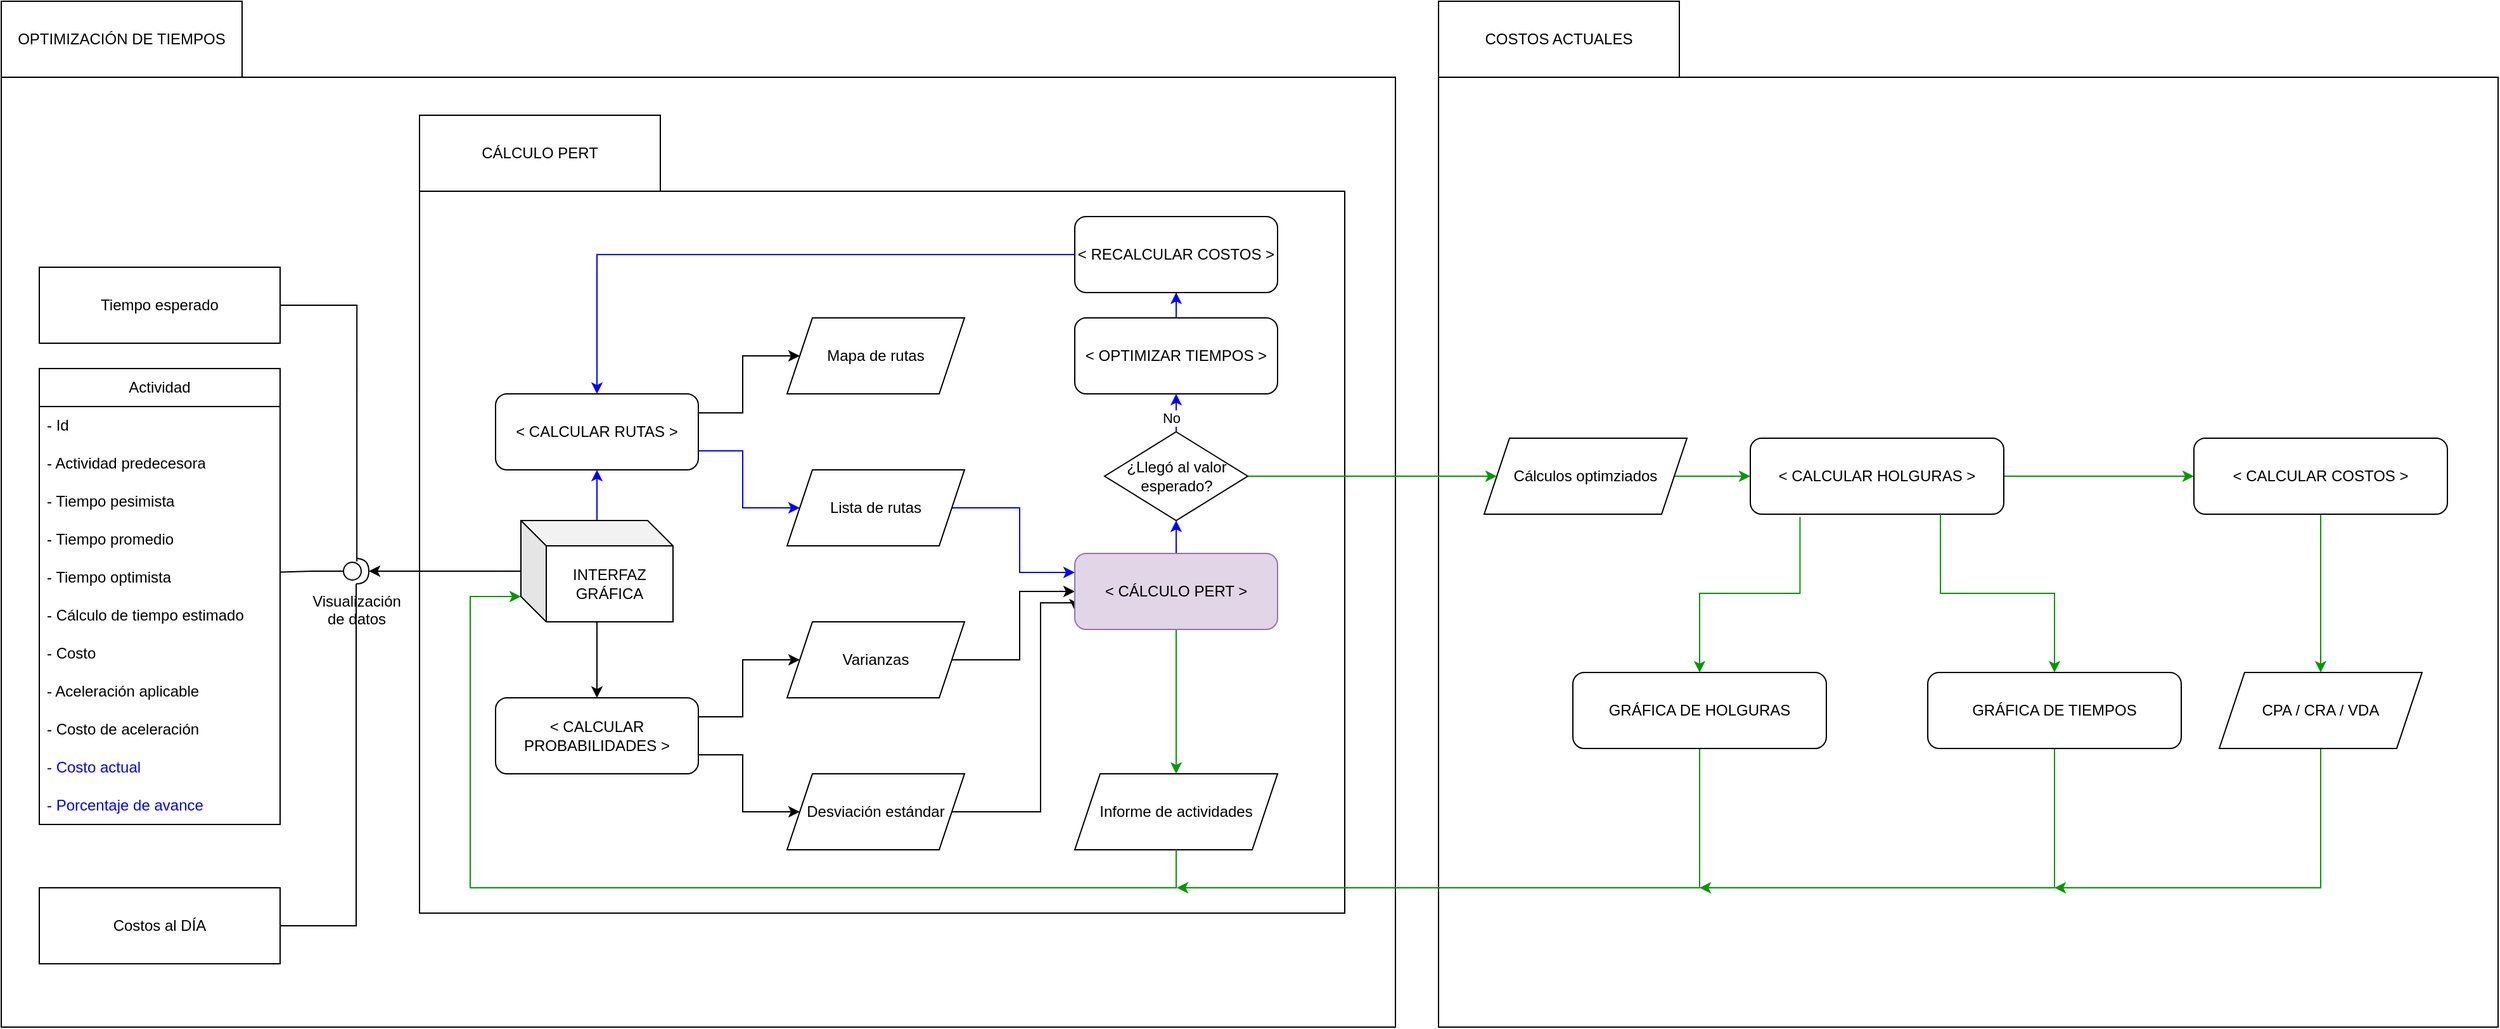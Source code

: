 <mxfile version="26.0.4">
  <diagram name="Página-1" id="85a92BywlTFrTwVx_-yH">
    <mxGraphModel dx="1707" dy="1693" grid="1" gridSize="10" guides="1" tooltips="1" connect="1" arrows="1" fold="1" page="1" pageScale="1" pageWidth="827" pageHeight="1169" math="0" shadow="0">
      <root>
        <mxCell id="0" />
        <mxCell id="1" parent="0" />
        <mxCell id="rsNm4_ssENzMFWjYRmB5-73" value="" style="rounded=0;whiteSpace=wrap;html=1;" parent="1" vertex="1">
          <mxGeometry x="414" y="-990" width="836" height="750" as="geometry" />
        </mxCell>
        <mxCell id="rsNm4_ssENzMFWjYRmB5-63" value="" style="rounded=0;whiteSpace=wrap;html=1;" parent="1" vertex="1">
          <mxGeometry x="-720" y="-990" width="1100" height="750" as="geometry" />
        </mxCell>
        <mxCell id="rsNm4_ssENzMFWjYRmB5-47" value="" style="rounded=0;whiteSpace=wrap;html=1;" parent="1" vertex="1">
          <mxGeometry x="-390" y="-900" width="730" height="570" as="geometry" />
        </mxCell>
        <mxCell id="rsNm4_ssENzMFWjYRmB5-10" style="edgeStyle=orthogonalEdgeStyle;rounded=0;orthogonalLoop=1;jettySize=auto;html=1;exitX=1;exitY=0.25;exitDx=0;exitDy=0;" parent="1" source="rsNm4_ssENzMFWjYRmB5-5" target="rsNm4_ssENzMFWjYRmB5-8" edge="1">
          <mxGeometry relative="1" as="geometry" />
        </mxCell>
        <mxCell id="rsNm4_ssENzMFWjYRmB5-11" style="edgeStyle=orthogonalEdgeStyle;rounded=0;orthogonalLoop=1;jettySize=auto;html=1;exitX=1;exitY=0.75;exitDx=0;exitDy=0;strokeColor=#0000FF;" parent="1" source="rsNm4_ssENzMFWjYRmB5-5" target="rsNm4_ssENzMFWjYRmB5-9" edge="1">
          <mxGeometry relative="1" as="geometry" />
        </mxCell>
        <mxCell id="rsNm4_ssENzMFWjYRmB5-5" value="&amp;lt; CALCULAR RUTAS &amp;gt;" style="rounded=1;whiteSpace=wrap;html=1;" parent="1" vertex="1">
          <mxGeometry x="-330" y="-740" width="160" height="60" as="geometry" />
        </mxCell>
        <mxCell id="rsNm4_ssENzMFWjYRmB5-8" value="Mapa de rutas" style="shape=parallelogram;perimeter=parallelogramPerimeter;whiteSpace=wrap;html=1;fixedSize=1;" parent="1" vertex="1">
          <mxGeometry x="-100" y="-800" width="140" height="60" as="geometry" />
        </mxCell>
        <mxCell id="rsNm4_ssENzMFWjYRmB5-38" style="edgeStyle=orthogonalEdgeStyle;rounded=0;orthogonalLoop=1;jettySize=auto;html=1;entryX=0;entryY=0.25;entryDx=0;entryDy=0;strokeColor=#0000FF;" parent="1" source="rsNm4_ssENzMFWjYRmB5-9" target="rsNm4_ssENzMFWjYRmB5-35" edge="1">
          <mxGeometry relative="1" as="geometry" />
        </mxCell>
        <mxCell id="rsNm4_ssENzMFWjYRmB5-9" value="Lista de rutas" style="shape=parallelogram;perimeter=parallelogramPerimeter;whiteSpace=wrap;html=1;fixedSize=1;" parent="1" vertex="1">
          <mxGeometry x="-100" y="-680" width="140" height="60" as="geometry" />
        </mxCell>
        <mxCell id="rsNm4_ssENzMFWjYRmB5-14" value="Actividad" style="swimlane;fontStyle=0;childLayout=stackLayout;horizontal=1;startSize=30;horizontalStack=0;resizeParent=1;resizeParentMax=0;resizeLast=0;collapsible=1;marginBottom=0;whiteSpace=wrap;html=1;" parent="1" vertex="1">
          <mxGeometry x="-690" y="-760" width="190" height="360" as="geometry" />
        </mxCell>
        <mxCell id="rsNm4_ssENzMFWjYRmB5-15" value="- Id" style="text;strokeColor=none;fillColor=none;align=left;verticalAlign=middle;spacingLeft=4;spacingRight=4;overflow=hidden;points=[[0,0.5],[1,0.5]];portConstraint=eastwest;rotatable=0;whiteSpace=wrap;html=1;" parent="rsNm4_ssENzMFWjYRmB5-14" vertex="1">
          <mxGeometry y="30" width="190" height="30" as="geometry" />
        </mxCell>
        <mxCell id="rsNm4_ssENzMFWjYRmB5-16" value="- Actividad predecesora" style="text;strokeColor=none;fillColor=none;align=left;verticalAlign=middle;spacingLeft=4;spacingRight=4;overflow=hidden;points=[[0,0.5],[1,0.5]];portConstraint=eastwest;rotatable=0;whiteSpace=wrap;html=1;" parent="rsNm4_ssENzMFWjYRmB5-14" vertex="1">
          <mxGeometry y="60" width="190" height="30" as="geometry" />
        </mxCell>
        <mxCell id="rsNm4_ssENzMFWjYRmB5-18" value="- Tiempo pesimista" style="text;strokeColor=none;fillColor=none;align=left;verticalAlign=middle;spacingLeft=4;spacingRight=4;overflow=hidden;points=[[0,0.5],[1,0.5]];portConstraint=eastwest;rotatable=0;whiteSpace=wrap;html=1;" parent="rsNm4_ssENzMFWjYRmB5-14" vertex="1">
          <mxGeometry y="90" width="190" height="30" as="geometry" />
        </mxCell>
        <mxCell id="rsNm4_ssENzMFWjYRmB5-19" value="- Tiempo promedio" style="text;strokeColor=none;fillColor=none;align=left;verticalAlign=middle;spacingLeft=4;spacingRight=4;overflow=hidden;points=[[0,0.5],[1,0.5]];portConstraint=eastwest;rotatable=0;whiteSpace=wrap;html=1;" parent="rsNm4_ssENzMFWjYRmB5-14" vertex="1">
          <mxGeometry y="120" width="190" height="30" as="geometry" />
        </mxCell>
        <mxCell id="rsNm4_ssENzMFWjYRmB5-17" value="- Tiempo optimista" style="text;strokeColor=none;fillColor=none;align=left;verticalAlign=middle;spacingLeft=4;spacingRight=4;overflow=hidden;points=[[0,0.5],[1,0.5]];portConstraint=eastwest;rotatable=0;whiteSpace=wrap;html=1;" parent="rsNm4_ssENzMFWjYRmB5-14" vertex="1">
          <mxGeometry y="150" width="190" height="30" as="geometry" />
        </mxCell>
        <mxCell id="rsNm4_ssENzMFWjYRmB5-28" value="- Cálculo de tiempo estimado" style="text;strokeColor=none;fillColor=none;align=left;verticalAlign=middle;spacingLeft=4;spacingRight=4;overflow=hidden;points=[[0,0.5],[1,0.5]];portConstraint=eastwest;rotatable=0;whiteSpace=wrap;html=1;" parent="rsNm4_ssENzMFWjYRmB5-14" vertex="1">
          <mxGeometry y="180" width="190" height="30" as="geometry" />
        </mxCell>
        <mxCell id="rsNm4_ssENzMFWjYRmB5-23" value="- Costo" style="text;strokeColor=none;fillColor=none;align=left;verticalAlign=middle;spacingLeft=4;spacingRight=4;overflow=hidden;points=[[0,0.5],[1,0.5]];portConstraint=eastwest;rotatable=0;whiteSpace=wrap;html=1;" parent="rsNm4_ssENzMFWjYRmB5-14" vertex="1">
          <mxGeometry y="210" width="190" height="30" as="geometry" />
        </mxCell>
        <mxCell id="rsNm4_ssENzMFWjYRmB5-24" value="- Aceleración aplicable" style="text;strokeColor=none;fillColor=none;align=left;verticalAlign=middle;spacingLeft=4;spacingRight=4;overflow=hidden;points=[[0,0.5],[1,0.5]];portConstraint=eastwest;rotatable=0;whiteSpace=wrap;html=1;" parent="rsNm4_ssENzMFWjYRmB5-14" vertex="1">
          <mxGeometry y="240" width="190" height="30" as="geometry" />
        </mxCell>
        <mxCell id="rsNm4_ssENzMFWjYRmB5-65" value="- Costo de aceleración" style="text;strokeColor=none;fillColor=none;align=left;verticalAlign=middle;spacingLeft=4;spacingRight=4;overflow=hidden;points=[[0,0.5],[1,0.5]];portConstraint=eastwest;rotatable=0;whiteSpace=wrap;html=1;" parent="rsNm4_ssENzMFWjYRmB5-14" vertex="1">
          <mxGeometry y="270" width="190" height="30" as="geometry" />
        </mxCell>
        <mxCell id="rsNm4_ssENzMFWjYRmB5-66" value="- Costo actual" style="text;strokeColor=none;fillColor=none;align=left;verticalAlign=middle;spacingLeft=4;spacingRight=4;overflow=hidden;points=[[0,0.5],[1,0.5]];portConstraint=eastwest;rotatable=0;whiteSpace=wrap;html=1;fontColor=#0000FF;" parent="rsNm4_ssENzMFWjYRmB5-14" vertex="1">
          <mxGeometry y="300" width="190" height="30" as="geometry" />
        </mxCell>
        <mxCell id="rsNm4_ssENzMFWjYRmB5-22" value="- Porcentaje de avance" style="text;strokeColor=none;fillColor=none;align=left;verticalAlign=middle;spacingLeft=4;spacingRight=4;overflow=hidden;points=[[0,0.5],[1,0.5]];portConstraint=eastwest;rotatable=0;whiteSpace=wrap;html=1;fontColor=#0000FF;" parent="rsNm4_ssENzMFWjYRmB5-14" vertex="1">
          <mxGeometry y="330" width="190" height="30" as="geometry" />
        </mxCell>
        <mxCell id="rsNm4_ssENzMFWjYRmB5-21" value="Tiempo esperado" style="rounded=0;whiteSpace=wrap;html=1;" parent="1" vertex="1">
          <mxGeometry x="-690" y="-840" width="190" height="60" as="geometry" />
        </mxCell>
        <mxCell id="rsNm4_ssENzMFWjYRmB5-32" style="edgeStyle=orthogonalEdgeStyle;rounded=0;orthogonalLoop=1;jettySize=auto;html=1;entryX=0;entryY=0.5;entryDx=0;entryDy=0;exitX=1;exitY=0.25;exitDx=0;exitDy=0;" parent="1" source="rsNm4_ssENzMFWjYRmB5-27" target="rsNm4_ssENzMFWjYRmB5-30" edge="1">
          <mxGeometry relative="1" as="geometry" />
        </mxCell>
        <mxCell id="rsNm4_ssENzMFWjYRmB5-33" style="edgeStyle=orthogonalEdgeStyle;rounded=0;orthogonalLoop=1;jettySize=auto;html=1;exitX=1;exitY=0.75;exitDx=0;exitDy=0;" parent="1" source="rsNm4_ssENzMFWjYRmB5-27" target="rsNm4_ssENzMFWjYRmB5-31" edge="1">
          <mxGeometry relative="1" as="geometry" />
        </mxCell>
        <mxCell id="rsNm4_ssENzMFWjYRmB5-27" value="&amp;lt; CALCULAR PROBABILIDADES &amp;gt;" style="rounded=1;whiteSpace=wrap;html=1;" parent="1" vertex="1">
          <mxGeometry x="-330" y="-500" width="160" height="60" as="geometry" />
        </mxCell>
        <mxCell id="rsNm4_ssENzMFWjYRmB5-36" style="edgeStyle=orthogonalEdgeStyle;rounded=0;orthogonalLoop=1;jettySize=auto;html=1;entryX=0;entryY=0.5;entryDx=0;entryDy=0;" parent="1" source="rsNm4_ssENzMFWjYRmB5-30" target="rsNm4_ssENzMFWjYRmB5-35" edge="1">
          <mxGeometry relative="1" as="geometry" />
        </mxCell>
        <mxCell id="rsNm4_ssENzMFWjYRmB5-30" value="Varianzas" style="shape=parallelogram;perimeter=parallelogramPerimeter;whiteSpace=wrap;html=1;fixedSize=1;" parent="1" vertex="1">
          <mxGeometry x="-100" y="-560" width="140" height="60" as="geometry" />
        </mxCell>
        <mxCell id="rsNm4_ssENzMFWjYRmB5-37" style="edgeStyle=orthogonalEdgeStyle;rounded=0;orthogonalLoop=1;jettySize=auto;html=1;entryX=0;entryY=0.75;entryDx=0;entryDy=0;" parent="1" source="rsNm4_ssENzMFWjYRmB5-31" target="rsNm4_ssENzMFWjYRmB5-35" edge="1">
          <mxGeometry relative="1" as="geometry">
            <Array as="points">
              <mxPoint x="100" y="-410" />
              <mxPoint x="100" y="-575" />
            </Array>
          </mxGeometry>
        </mxCell>
        <mxCell id="rsNm4_ssENzMFWjYRmB5-31" value="Desviación estándar" style="shape=parallelogram;perimeter=parallelogramPerimeter;whiteSpace=wrap;html=1;fixedSize=1;" parent="1" vertex="1">
          <mxGeometry x="-100" y="-440" width="140" height="60" as="geometry" />
        </mxCell>
        <mxCell id="rsNm4_ssENzMFWjYRmB5-46" value="" style="edgeStyle=orthogonalEdgeStyle;rounded=0;orthogonalLoop=1;jettySize=auto;html=1;strokeColor=#009900;" parent="1" source="rsNm4_ssENzMFWjYRmB5-35" target="rsNm4_ssENzMFWjYRmB5-45" edge="1">
          <mxGeometry relative="1" as="geometry" />
        </mxCell>
        <mxCell id="rsNm4_ssENzMFWjYRmB5-84" value="" style="edgeStyle=orthogonalEdgeStyle;rounded=0;orthogonalLoop=1;jettySize=auto;html=1;strokeColor=#0000FF;" parent="1" source="rsNm4_ssENzMFWjYRmB5-35" target="rsNm4_ssENzMFWjYRmB5-80" edge="1">
          <mxGeometry relative="1" as="geometry" />
        </mxCell>
        <mxCell id="rsNm4_ssENzMFWjYRmB5-35" value="&amp;lt; CÁLCULO PERT &amp;gt;" style="rounded=1;whiteSpace=wrap;html=1;fillColor=#e1d5e7;strokeColor=#9673a6;" parent="1" vertex="1">
          <mxGeometry x="127" y="-614" width="160" height="60" as="geometry" />
        </mxCell>
        <mxCell id="rsNm4_ssENzMFWjYRmB5-43" value="" style="edgeStyle=orthogonalEdgeStyle;rounded=0;orthogonalLoop=1;jettySize=auto;html=1;strokeColor=#0000FF;" parent="1" source="rsNm4_ssENzMFWjYRmB5-39" target="rsNm4_ssENzMFWjYRmB5-40" edge="1">
          <mxGeometry relative="1" as="geometry" />
        </mxCell>
        <mxCell id="rsNm4_ssENzMFWjYRmB5-39" value="&amp;lt; OPTIMIZAR TIEMPOS &amp;gt;" style="rounded=1;whiteSpace=wrap;html=1;" parent="1" vertex="1">
          <mxGeometry x="127" y="-800" width="160" height="60" as="geometry" />
        </mxCell>
        <mxCell id="rsNm4_ssENzMFWjYRmB5-41" style="edgeStyle=orthogonalEdgeStyle;rounded=0;orthogonalLoop=1;jettySize=auto;html=1;strokeColor=#0000FF;" parent="1" source="rsNm4_ssENzMFWjYRmB5-40" target="rsNm4_ssENzMFWjYRmB5-5" edge="1">
          <mxGeometry relative="1" as="geometry" />
        </mxCell>
        <mxCell id="rsNm4_ssENzMFWjYRmB5-40" value="&amp;lt; RECALCULAR COSTOS &amp;gt;" style="rounded=1;whiteSpace=wrap;html=1;" parent="1" vertex="1">
          <mxGeometry x="127" y="-880" width="160" height="60" as="geometry" />
        </mxCell>
        <mxCell id="rsNm4_ssENzMFWjYRmB5-45" value="Informe de actividades" style="shape=parallelogram;perimeter=parallelogramPerimeter;whiteSpace=wrap;html=1;fixedSize=1;" parent="1" vertex="1">
          <mxGeometry x="127" y="-440" width="160" height="60" as="geometry" />
        </mxCell>
        <mxCell id="rsNm4_ssENzMFWjYRmB5-49" value="CÁLCULO PERT" style="rounded=0;whiteSpace=wrap;html=1;" parent="1" vertex="1">
          <mxGeometry x="-390" y="-960" width="190" height="60" as="geometry" />
        </mxCell>
        <mxCell id="rsNm4_ssENzMFWjYRmB5-59" style="edgeStyle=orthogonalEdgeStyle;rounded=0;orthogonalLoop=1;jettySize=auto;html=1;endArrow=none;endFill=0;entryX=1.002;entryY=0.36;entryDx=0;entryDy=0;entryPerimeter=0;" parent="1" source="rsNm4_ssENzMFWjYRmB5-50" target="rsNm4_ssENzMFWjYRmB5-17" edge="1">
          <mxGeometry relative="1" as="geometry">
            <mxPoint x="-620.0" y="-600" as="targetPoint" />
          </mxGeometry>
        </mxCell>
        <mxCell id="rsNm4_ssENzMFWjYRmB5-50" value="Visualización&lt;br&gt;de datos" style="shape=providedRequiredInterface;html=1;verticalLabelPosition=bottom;sketch=0;verticalAlign=top;" parent="1" vertex="1">
          <mxGeometry x="-450" y="-610" width="20" height="20" as="geometry" />
        </mxCell>
        <mxCell id="rsNm4_ssENzMFWjYRmB5-56" value="" style="edgeStyle=orthogonalEdgeStyle;rounded=0;orthogonalLoop=1;jettySize=auto;html=1;strokeColor=#0000FF;" parent="1" source="rsNm4_ssENzMFWjYRmB5-55" target="rsNm4_ssENzMFWjYRmB5-5" edge="1">
          <mxGeometry relative="1" as="geometry" />
        </mxCell>
        <mxCell id="rsNm4_ssENzMFWjYRmB5-57" value="" style="edgeStyle=orthogonalEdgeStyle;rounded=0;orthogonalLoop=1;jettySize=auto;html=1;" parent="1" source="rsNm4_ssENzMFWjYRmB5-55" target="rsNm4_ssENzMFWjYRmB5-27" edge="1">
          <mxGeometry relative="1" as="geometry" />
        </mxCell>
        <mxCell id="rsNm4_ssENzMFWjYRmB5-55" value="INTERFAZ GRÁFICA" style="shape=cube;whiteSpace=wrap;html=1;boundedLbl=1;backgroundOutline=1;darkOpacity=0.05;darkOpacity2=0.1;" parent="1" vertex="1">
          <mxGeometry x="-310" y="-640" width="120" height="80" as="geometry" />
        </mxCell>
        <mxCell id="rsNm4_ssENzMFWjYRmB5-58" style="edgeStyle=orthogonalEdgeStyle;rounded=0;orthogonalLoop=1;jettySize=auto;html=1;entryX=1;entryY=0.5;entryDx=0;entryDy=0;entryPerimeter=0;" parent="1" source="rsNm4_ssENzMFWjYRmB5-55" target="rsNm4_ssENzMFWjYRmB5-50" edge="1">
          <mxGeometry relative="1" as="geometry" />
        </mxCell>
        <mxCell id="rsNm4_ssENzMFWjYRmB5-60" style="edgeStyle=orthogonalEdgeStyle;rounded=0;orthogonalLoop=1;jettySize=auto;html=1;entryX=0.528;entryY=0.117;entryDx=0;entryDy=0;entryPerimeter=0;endArrow=none;endFill=0;" parent="1" source="rsNm4_ssENzMFWjYRmB5-21" target="rsNm4_ssENzMFWjYRmB5-50" edge="1">
          <mxGeometry relative="1" as="geometry" />
        </mxCell>
        <mxCell id="rsNm4_ssENzMFWjYRmB5-61" style="edgeStyle=orthogonalEdgeStyle;rounded=0;orthogonalLoop=1;jettySize=auto;html=1;entryX=0;entryY=0;entryDx=0;entryDy=60;entryPerimeter=0;strokeColor=#009900;" parent="1" source="rsNm4_ssENzMFWjYRmB5-45" target="rsNm4_ssENzMFWjYRmB5-55" edge="1">
          <mxGeometry relative="1" as="geometry">
            <Array as="points">
              <mxPoint x="207" y="-350" />
              <mxPoint x="-350" y="-350" />
              <mxPoint x="-350" y="-580" />
            </Array>
          </mxGeometry>
        </mxCell>
        <mxCell id="rsNm4_ssENzMFWjYRmB5-64" value="OPTIMIZACIÓN DE TIEMPOS" style="rounded=0;whiteSpace=wrap;html=1;" parent="1" vertex="1">
          <mxGeometry x="-720" y="-1050" width="190" height="60" as="geometry" />
        </mxCell>
        <mxCell id="rsNm4_ssENzMFWjYRmB5-69" style="edgeStyle=orthogonalEdgeStyle;rounded=0;orthogonalLoop=1;jettySize=auto;html=1;endArrow=none;endFill=0;" parent="1" source="rsNm4_ssENzMFWjYRmB5-68" target="rsNm4_ssENzMFWjYRmB5-50" edge="1">
          <mxGeometry relative="1" as="geometry" />
        </mxCell>
        <mxCell id="rsNm4_ssENzMFWjYRmB5-68" value="Costos al DÍA" style="rounded=0;whiteSpace=wrap;html=1;" parent="1" vertex="1">
          <mxGeometry x="-690" y="-350" width="190" height="60" as="geometry" />
        </mxCell>
        <mxCell id="rsNm4_ssENzMFWjYRmB5-79" value="" style="edgeStyle=orthogonalEdgeStyle;rounded=0;orthogonalLoop=1;jettySize=auto;html=1;strokeColor=#009900;" parent="1" source="rsNm4_ssENzMFWjYRmB5-70" target="rsNm4_ssENzMFWjYRmB5-75" edge="1">
          <mxGeometry relative="1" as="geometry" />
        </mxCell>
        <mxCell id="rsNm4_ssENzMFWjYRmB5-70" value="Cálculos optimziados" style="shape=parallelogram;perimeter=parallelogramPerimeter;whiteSpace=wrap;html=1;fixedSize=1;" parent="1" vertex="1">
          <mxGeometry x="450" y="-705" width="160" height="60" as="geometry" />
        </mxCell>
        <mxCell id="rsNm4_ssENzMFWjYRmB5-74" value="COSTOS ACTUALES" style="rounded=0;whiteSpace=wrap;html=1;" parent="1" vertex="1">
          <mxGeometry x="414" y="-1050" width="190" height="60" as="geometry" />
        </mxCell>
        <mxCell id="rsNm4_ssENzMFWjYRmB5-77" style="edgeStyle=orthogonalEdgeStyle;rounded=0;orthogonalLoop=1;jettySize=auto;html=1;strokeColor=#009900;exitX=0.196;exitY=1.037;exitDx=0;exitDy=0;exitPerimeter=0;" parent="1" source="rsNm4_ssENzMFWjYRmB5-75" target="rsNm4_ssENzMFWjYRmB5-76" edge="1">
          <mxGeometry relative="1" as="geometry" />
        </mxCell>
        <mxCell id="rsNm4_ssENzMFWjYRmB5-89" value="" style="edgeStyle=orthogonalEdgeStyle;rounded=0;orthogonalLoop=1;jettySize=auto;html=1;strokeColor=#009900;" parent="1" source="rsNm4_ssENzMFWjYRmB5-75" target="rsNm4_ssENzMFWjYRmB5-88" edge="1">
          <mxGeometry relative="1" as="geometry" />
        </mxCell>
        <mxCell id="rsNm4_ssENzMFWjYRmB5-75" value="&amp;lt; CALCULAR HOLGURAS &amp;gt;" style="rounded=1;whiteSpace=wrap;html=1;" parent="1" vertex="1">
          <mxGeometry x="660" y="-705" width="200" height="60" as="geometry" />
        </mxCell>
        <mxCell id="rsNm4_ssENzMFWjYRmB5-78" style="edgeStyle=orthogonalEdgeStyle;rounded=0;orthogonalLoop=1;jettySize=auto;html=1;strokeColor=#009900;exitX=0.5;exitY=1;exitDx=0;exitDy=0;" parent="1" source="rsNm4_ssENzMFWjYRmB5-76" edge="1">
          <mxGeometry relative="1" as="geometry">
            <mxPoint x="207.5" y="-350" as="targetPoint" />
            <Array as="points">
              <mxPoint x="620" y="-350" />
            </Array>
          </mxGeometry>
        </mxCell>
        <mxCell id="rsNm4_ssENzMFWjYRmB5-76" value="GRÁFICA DE HOLGURAS" style="rounded=1;whiteSpace=wrap;html=1;" parent="1" vertex="1">
          <mxGeometry x="520" y="-520" width="200" height="60" as="geometry" />
        </mxCell>
        <mxCell id="rsNm4_ssENzMFWjYRmB5-81" value="" style="edgeStyle=orthogonalEdgeStyle;rounded=0;orthogonalLoop=1;jettySize=auto;html=1;entryX=0.5;entryY=1;entryDx=0;entryDy=0;strokeColor=#0000FF;" parent="1" source="rsNm4_ssENzMFWjYRmB5-80" target="rsNm4_ssENzMFWjYRmB5-39" edge="1">
          <mxGeometry relative="1" as="geometry" />
        </mxCell>
        <mxCell id="rsNm4_ssENzMFWjYRmB5-82" value="No" style="edgeLabel;html=1;align=center;verticalAlign=middle;resizable=0;points=[];" parent="rsNm4_ssENzMFWjYRmB5-81" vertex="1" connectable="0">
          <mxGeometry x="0.14" y="-4" relative="1" as="geometry">
            <mxPoint as="offset" />
          </mxGeometry>
        </mxCell>
        <mxCell id="rsNm4_ssENzMFWjYRmB5-83" style="edgeStyle=orthogonalEdgeStyle;rounded=0;orthogonalLoop=1;jettySize=auto;html=1;strokeColor=#009900;" parent="1" source="rsNm4_ssENzMFWjYRmB5-80" target="rsNm4_ssENzMFWjYRmB5-70" edge="1">
          <mxGeometry relative="1" as="geometry" />
        </mxCell>
        <mxCell id="rsNm4_ssENzMFWjYRmB5-80" value="¿Llegó al valor esperado?" style="rhombus;whiteSpace=wrap;html=1;" parent="1" vertex="1">
          <mxGeometry x="150.5" y="-710" width="113" height="70" as="geometry" />
        </mxCell>
        <mxCell id="rsNm4_ssENzMFWjYRmB5-86" style="edgeStyle=orthogonalEdgeStyle;rounded=0;orthogonalLoop=1;jettySize=auto;html=1;entryX=0.75;entryY=1;entryDx=0;entryDy=0;strokeColor=#009900;startArrow=classic;startFill=1;endArrow=none;endFill=0;" parent="1" source="rsNm4_ssENzMFWjYRmB5-85" target="rsNm4_ssENzMFWjYRmB5-75" edge="1">
          <mxGeometry relative="1" as="geometry" />
        </mxCell>
        <mxCell id="rsNm4_ssENzMFWjYRmB5-87" style="edgeStyle=orthogonalEdgeStyle;rounded=0;orthogonalLoop=1;jettySize=auto;html=1;strokeColor=#009900;" parent="1" source="rsNm4_ssENzMFWjYRmB5-85" edge="1">
          <mxGeometry relative="1" as="geometry">
            <mxPoint x="620" y="-350" as="targetPoint" />
            <Array as="points">
              <mxPoint x="900" y="-350" />
            </Array>
          </mxGeometry>
        </mxCell>
        <mxCell id="rsNm4_ssENzMFWjYRmB5-85" value="GRÁFICA DE TIEMPOS" style="rounded=1;whiteSpace=wrap;html=1;" parent="1" vertex="1">
          <mxGeometry x="800" y="-520" width="200" height="60" as="geometry" />
        </mxCell>
        <mxCell id="rsNm4_ssENzMFWjYRmB5-90" style="edgeStyle=orthogonalEdgeStyle;rounded=0;orthogonalLoop=1;jettySize=auto;html=1;strokeColor=#009900;exitX=0.5;exitY=1;exitDx=0;exitDy=0;" parent="1" source="rsNm4_ssENzMFWjYRmB5-91" edge="1">
          <mxGeometry relative="1" as="geometry">
            <mxPoint x="900.0" y="-350" as="targetPoint" />
            <Array as="points">
              <mxPoint x="1110" y="-350" />
            </Array>
          </mxGeometry>
        </mxCell>
        <mxCell id="rsNm4_ssENzMFWjYRmB5-93" value="" style="edgeStyle=orthogonalEdgeStyle;rounded=0;orthogonalLoop=1;jettySize=auto;html=1;strokeColor=#009900;" parent="1" source="rsNm4_ssENzMFWjYRmB5-88" target="rsNm4_ssENzMFWjYRmB5-91" edge="1">
          <mxGeometry relative="1" as="geometry" />
        </mxCell>
        <mxCell id="rsNm4_ssENzMFWjYRmB5-88" value="&amp;lt; CALCULAR COSTOS &amp;gt;" style="rounded=1;whiteSpace=wrap;html=1;" parent="1" vertex="1">
          <mxGeometry x="1010" y="-705" width="200" height="60" as="geometry" />
        </mxCell>
        <mxCell id="rsNm4_ssENzMFWjYRmB5-91" value="CPA / CRA / VDA" style="shape=parallelogram;perimeter=parallelogramPerimeter;whiteSpace=wrap;html=1;fixedSize=1;" parent="1" vertex="1">
          <mxGeometry x="1030" y="-520" width="160" height="60" as="geometry" />
        </mxCell>
      </root>
    </mxGraphModel>
  </diagram>
</mxfile>
